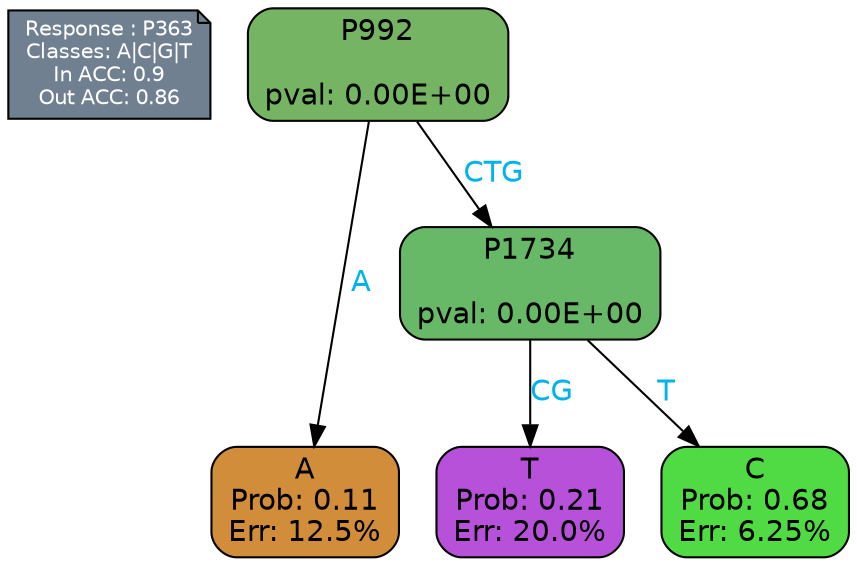 digraph Tree {
node [shape=box, style="filled, rounded", color="black", fontname=helvetica] ;
graph [ranksep=equally, splines=polylines, bgcolor=transparent, dpi=600] ;
edge [fontname=helvetica] ;
LEGEND [label="Response : P363
Classes: A|C|G|T
In ACC: 0.9
Out ACC: 0.86
",shape=note,align=left,style=filled,fillcolor="slategray",fontcolor="white",fontsize=10];1 [label="P992

pval: 0.00E+00", fillcolor="#74b462"] ;
2 [label="A
Prob: 0.11
Err: 12.5%", fillcolor="#d18d39"] ;
3 [label="P1734

pval: 0.00E+00", fillcolor="#68b967"] ;
4 [label="T
Prob: 0.21
Err: 20.0%", fillcolor="#b851d9"] ;
5 [label="C
Prob: 0.68
Err: 6.25%", fillcolor="#50da43"] ;
1 -> 2 [label="A",fontcolor=deepskyblue2] ;
1 -> 3 [label="CTG",fontcolor=deepskyblue2] ;
3 -> 4 [label="CG",fontcolor=deepskyblue2] ;
3 -> 5 [label="T",fontcolor=deepskyblue2] ;
{rank = same; 2;4;5;}{rank = same; LEGEND;1;}}